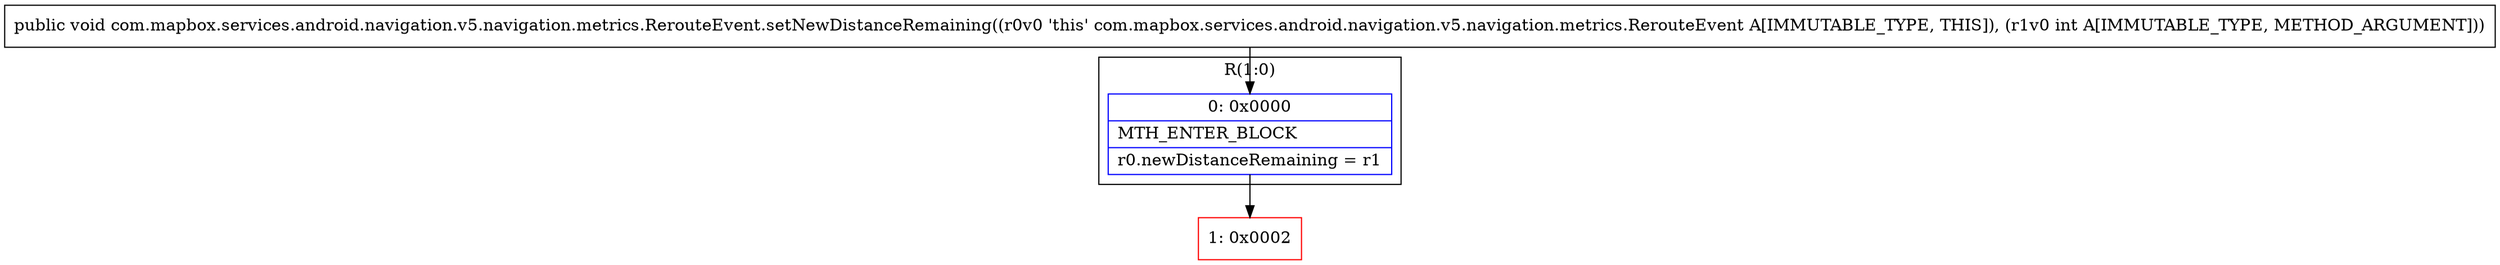 digraph "CFG forcom.mapbox.services.android.navigation.v5.navigation.metrics.RerouteEvent.setNewDistanceRemaining(I)V" {
subgraph cluster_Region_1222466305 {
label = "R(1:0)";
node [shape=record,color=blue];
Node_0 [shape=record,label="{0\:\ 0x0000|MTH_ENTER_BLOCK\l|r0.newDistanceRemaining = r1\l}"];
}
Node_1 [shape=record,color=red,label="{1\:\ 0x0002}"];
MethodNode[shape=record,label="{public void com.mapbox.services.android.navigation.v5.navigation.metrics.RerouteEvent.setNewDistanceRemaining((r0v0 'this' com.mapbox.services.android.navigation.v5.navigation.metrics.RerouteEvent A[IMMUTABLE_TYPE, THIS]), (r1v0 int A[IMMUTABLE_TYPE, METHOD_ARGUMENT])) }"];
MethodNode -> Node_0;
Node_0 -> Node_1;
}

